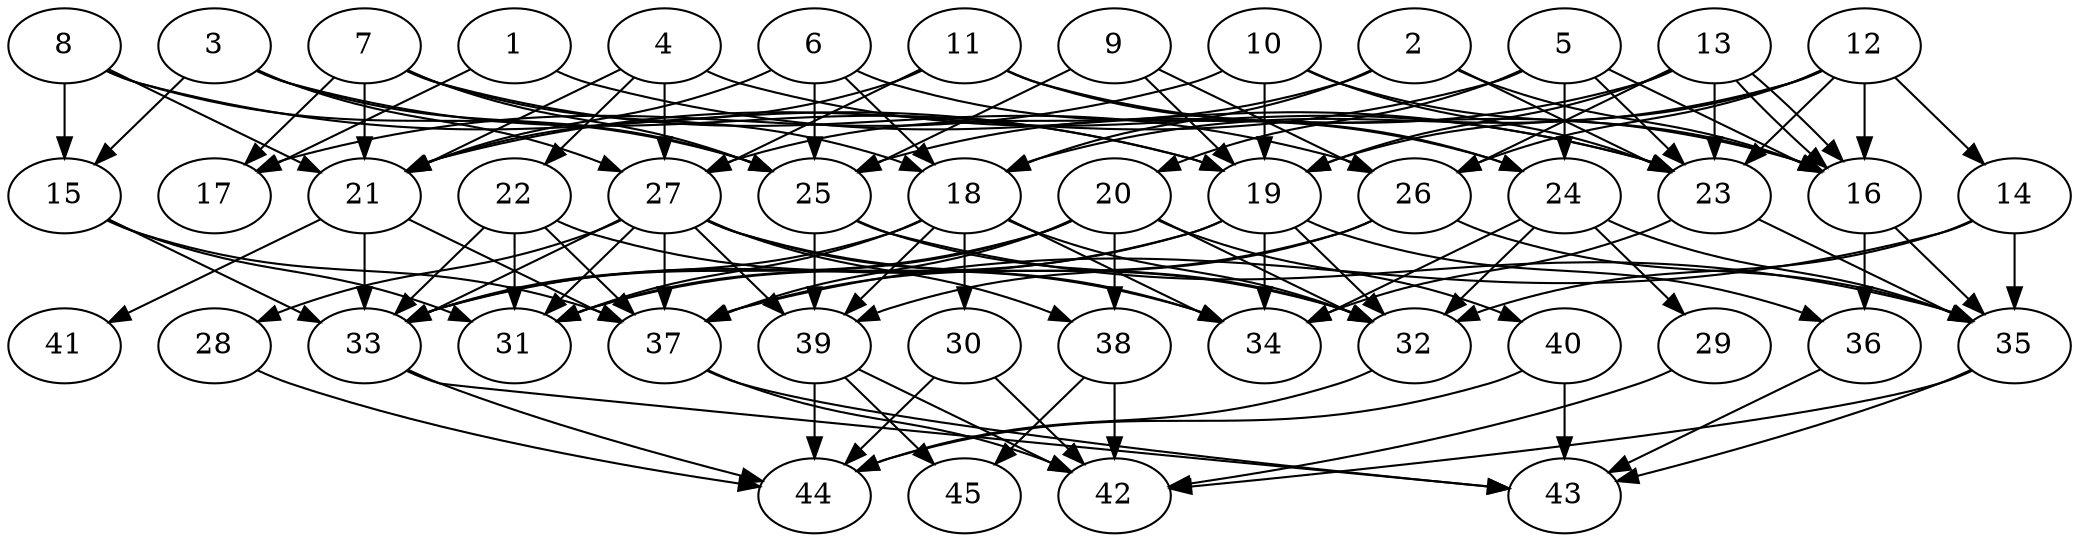 // DAG automatically generated by daggen at Thu Oct  3 14:07:25 2019
// ./daggen --dot -n 45 --ccr 0.5 --fat 0.7 --regular 0.9 --density 0.5 --mindata 5242880 --maxdata 52428800 
digraph G {
  1 [size="57982976", alpha="0.09", expect_size="28991488"] 
  1 -> 17 [size ="28991488"]
  1 -> 23 [size ="28991488"]
  2 [size="92643328", alpha="0.13", expect_size="46321664"] 
  2 -> 16 [size ="46321664"]
  2 -> 18 [size ="46321664"]
  2 -> 23 [size ="46321664"]
  2 -> 27 [size ="46321664"]
  3 [size="54740992", alpha="0.19", expect_size="27370496"] 
  3 -> 15 [size ="27370496"]
  3 -> 19 [size ="27370496"]
  3 -> 25 [size ="27370496"]
  3 -> 27 [size ="27370496"]
  4 [size="28901376", alpha="0.03", expect_size="14450688"] 
  4 -> 21 [size ="14450688"]
  4 -> 22 [size ="14450688"]
  4 -> 23 [size ="14450688"]
  4 -> 27 [size ="14450688"]
  5 [size="47593472", alpha="0.14", expect_size="23796736"] 
  5 -> 16 [size ="23796736"]
  5 -> 20 [size ="23796736"]
  5 -> 21 [size ="23796736"]
  5 -> 23 [size ="23796736"]
  5 -> 24 [size ="23796736"]
  6 [size="51890176", alpha="0.07", expect_size="25945088"] 
  6 -> 18 [size ="25945088"]
  6 -> 21 [size ="25945088"]
  6 -> 24 [size ="25945088"]
  6 -> 25 [size ="25945088"]
  7 [size="34385920", alpha="0.07", expect_size="17192960"] 
  7 -> 17 [size ="17192960"]
  7 -> 18 [size ="17192960"]
  7 -> 21 [size ="17192960"]
  7 -> 25 [size ="17192960"]
  7 -> 26 [size ="17192960"]
  8 [size="32974848", alpha="0.11", expect_size="16487424"] 
  8 -> 15 [size ="16487424"]
  8 -> 19 [size ="16487424"]
  8 -> 21 [size ="16487424"]
  8 -> 25 [size ="16487424"]
  9 [size="59267072", alpha="0.18", expect_size="29633536"] 
  9 -> 19 [size ="29633536"]
  9 -> 25 [size ="29633536"]
  9 -> 26 [size ="29633536"]
  10 [size="103043072", alpha="0.15", expect_size="51521536"] 
  10 -> 16 [size ="51521536"]
  10 -> 17 [size ="51521536"]
  10 -> 19 [size ="51521536"]
  10 -> 23 [size ="51521536"]
  11 [size="96454656", alpha="0.11", expect_size="48227328"] 
  11 -> 16 [size ="48227328"]
  11 -> 21 [size ="48227328"]
  11 -> 24 [size ="48227328"]
  11 -> 27 [size ="48227328"]
  12 [size="46465024", alpha="0.10", expect_size="23232512"] 
  12 -> 14 [size ="23232512"]
  12 -> 16 [size ="23232512"]
  12 -> 18 [size ="23232512"]
  12 -> 19 [size ="23232512"]
  12 -> 23 [size ="23232512"]
  12 -> 26 [size ="23232512"]
  13 [size="11546624", alpha="0.10", expect_size="5773312"] 
  13 -> 16 [size ="5773312"]
  13 -> 16 [size ="5773312"]
  13 -> 19 [size ="5773312"]
  13 -> 23 [size ="5773312"]
  13 -> 25 [size ="5773312"]
  13 -> 26 [size ="5773312"]
  14 [size="101636096", alpha="0.18", expect_size="50818048"] 
  14 -> 32 [size ="50818048"]
  14 -> 35 [size ="50818048"]
  14 -> 37 [size ="50818048"]
  15 [size="20979712", alpha="0.15", expect_size="10489856"] 
  15 -> 31 [size ="10489856"]
  15 -> 33 [size ="10489856"]
  15 -> 37 [size ="10489856"]
  16 [size="84862976", alpha="0.15", expect_size="42431488"] 
  16 -> 35 [size ="42431488"]
  16 -> 36 [size ="42431488"]
  17 [size="22304768", alpha="0.04", expect_size="11152384"] 
  18 [size="55269376", alpha="0.07", expect_size="27634688"] 
  18 -> 30 [size ="27634688"]
  18 -> 31 [size ="27634688"]
  18 -> 32 [size ="27634688"]
  18 -> 33 [size ="27634688"]
  18 -> 34 [size ="27634688"]
  18 -> 39 [size ="27634688"]
  19 [size="10633216", alpha="0.09", expect_size="5316608"] 
  19 -> 31 [size ="5316608"]
  19 -> 32 [size ="5316608"]
  19 -> 33 [size ="5316608"]
  19 -> 34 [size ="5316608"]
  19 -> 36 [size ="5316608"]
  20 [size="94550016", alpha="0.04", expect_size="47275008"] 
  20 -> 31 [size ="47275008"]
  20 -> 32 [size ="47275008"]
  20 -> 33 [size ="47275008"]
  20 -> 37 [size ="47275008"]
  20 -> 38 [size ="47275008"]
  20 -> 40 [size ="47275008"]
  21 [size="70070272", alpha="0.09", expect_size="35035136"] 
  21 -> 33 [size ="35035136"]
  21 -> 37 [size ="35035136"]
  21 -> 41 [size ="35035136"]
  22 [size="29794304", alpha="0.12", expect_size="14897152"] 
  22 -> 31 [size ="14897152"]
  22 -> 33 [size ="14897152"]
  22 -> 34 [size ="14897152"]
  22 -> 37 [size ="14897152"]
  23 [size="75102208", alpha="0.04", expect_size="37551104"] 
  23 -> 34 [size ="37551104"]
  23 -> 35 [size ="37551104"]
  24 [size="26851328", alpha="0.20", expect_size="13425664"] 
  24 -> 29 [size ="13425664"]
  24 -> 32 [size ="13425664"]
  24 -> 34 [size ="13425664"]
  24 -> 35 [size ="13425664"]
  25 [size="19527680", alpha="0.03", expect_size="9763840"] 
  25 -> 32 [size ="9763840"]
  25 -> 35 [size ="9763840"]
  25 -> 39 [size ="9763840"]
  26 [size="91027456", alpha="0.16", expect_size="45513728"] 
  26 -> 35 [size ="45513728"]
  26 -> 37 [size ="45513728"]
  26 -> 39 [size ="45513728"]
  27 [size="66318336", alpha="0.13", expect_size="33159168"] 
  27 -> 28 [size ="33159168"]
  27 -> 31 [size ="33159168"]
  27 -> 32 [size ="33159168"]
  27 -> 33 [size ="33159168"]
  27 -> 34 [size ="33159168"]
  27 -> 37 [size ="33159168"]
  27 -> 38 [size ="33159168"]
  27 -> 39 [size ="33159168"]
  28 [size="83726336", alpha="0.16", expect_size="41863168"] 
  28 -> 44 [size ="41863168"]
  29 [size="23789568", alpha="0.08", expect_size="11894784"] 
  29 -> 42 [size ="11894784"]
  30 [size="65646592", alpha="0.01", expect_size="32823296"] 
  30 -> 42 [size ="32823296"]
  30 -> 44 [size ="32823296"]
  31 [size="84434944", alpha="0.11", expect_size="42217472"] 
  32 [size="33277952", alpha="0.09", expect_size="16638976"] 
  32 -> 44 [size ="16638976"]
  33 [size="88707072", alpha="0.08", expect_size="44353536"] 
  33 -> 43 [size ="44353536"]
  33 -> 44 [size ="44353536"]
  34 [size="11864064", alpha="0.05", expect_size="5932032"] 
  35 [size="104278016", alpha="0.05", expect_size="52139008"] 
  35 -> 42 [size ="52139008"]
  35 -> 43 [size ="52139008"]
  36 [size="25571328", alpha="0.01", expect_size="12785664"] 
  36 -> 43 [size ="12785664"]
  37 [size="100265984", alpha="0.19", expect_size="50132992"] 
  37 -> 42 [size ="50132992"]
  37 -> 43 [size ="50132992"]
  38 [size="69146624", alpha="0.07", expect_size="34573312"] 
  38 -> 42 [size ="34573312"]
  38 -> 45 [size ="34573312"]
  39 [size="49074176", alpha="0.15", expect_size="24537088"] 
  39 -> 42 [size ="24537088"]
  39 -> 44 [size ="24537088"]
  39 -> 45 [size ="24537088"]
  40 [size="88832000", alpha="0.00", expect_size="44416000"] 
  40 -> 43 [size ="44416000"]
  40 -> 44 [size ="44416000"]
  41 [size="92235776", alpha="0.18", expect_size="46117888"] 
  42 [size="50880512", alpha="0.00", expect_size="25440256"] 
  43 [size="95117312", alpha="0.16", expect_size="47558656"] 
  44 [size="37265408", alpha="0.16", expect_size="18632704"] 
  45 [size="62849024", alpha="0.17", expect_size="31424512"] 
}
